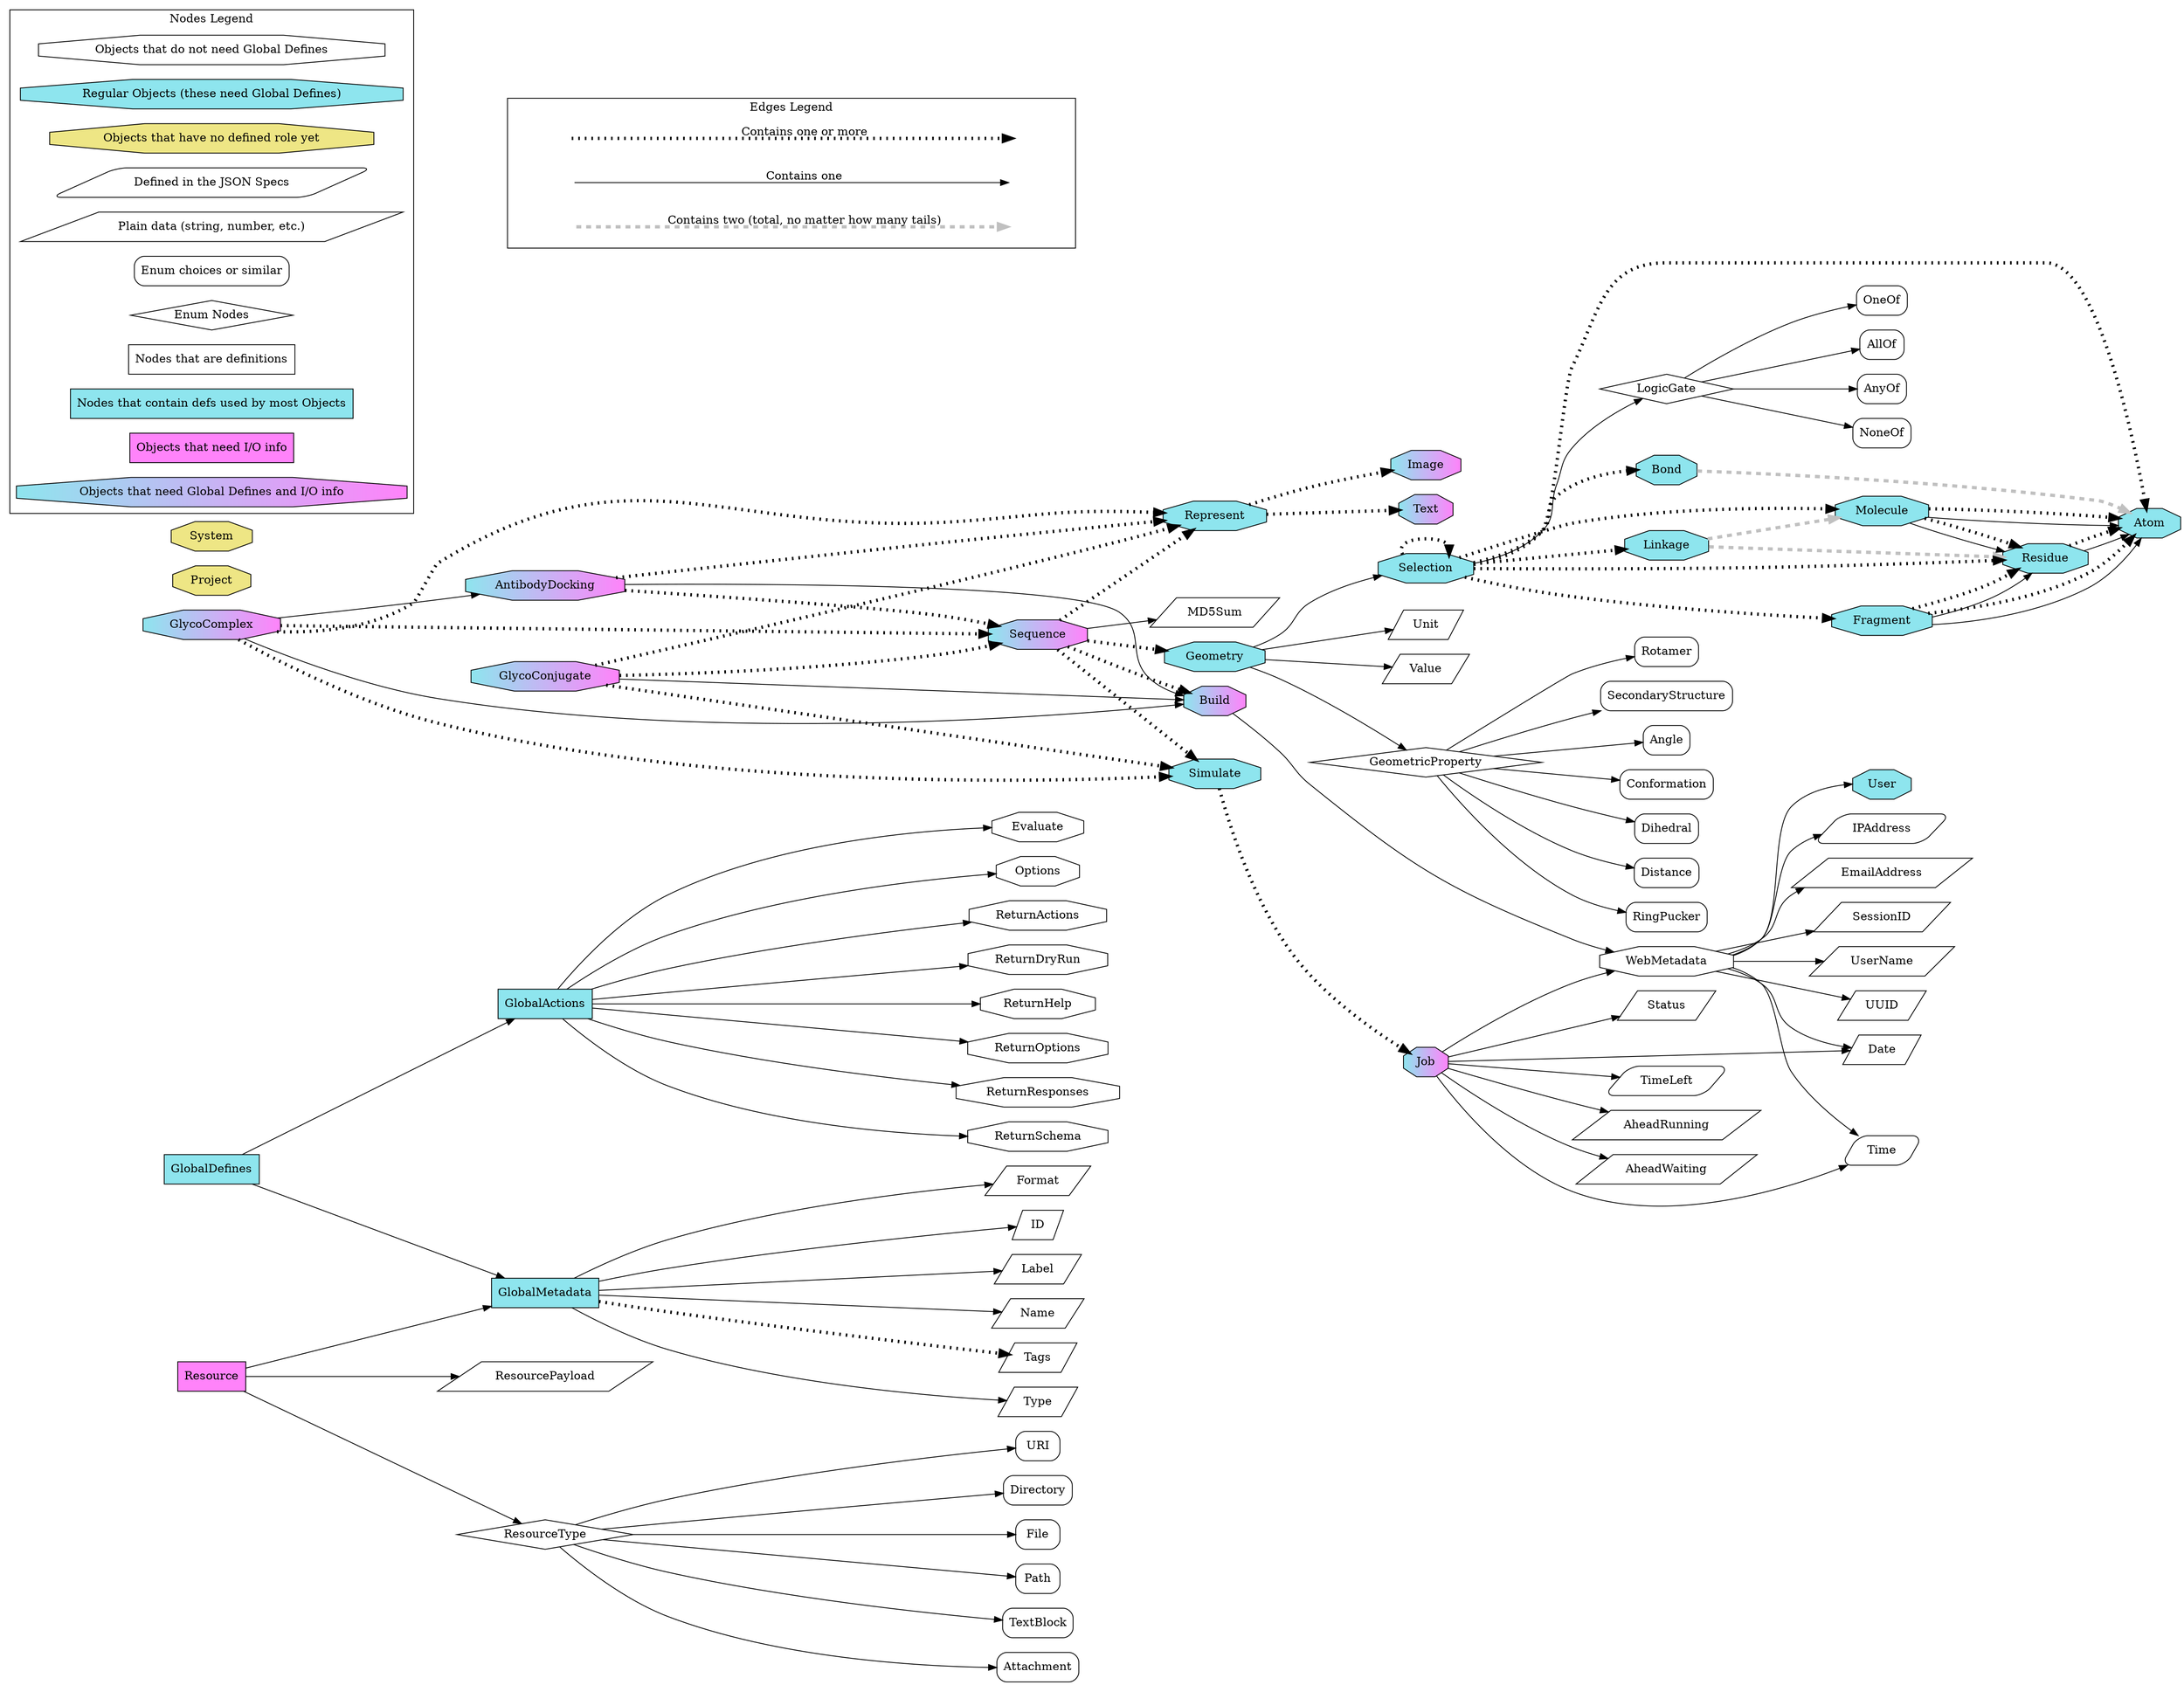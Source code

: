 digraph bigpicture {
  compound=true;
  rankdir=LR;

  node [ shape=star ]; // To make unspecified nodes obvious in the graph 

  // Objects that do not need Global Defines 
  Evaluate [ shape=octagon ];
  Options [ shape=octagon ];
  ReturnActions [ shape=octagon ];
  ReturnDryRun [ shape=octagon ];
  ReturnHelp [ shape=octagon ];
  ReturnOptions [ shape=octagon ];
  ReturnResponses [ shape=octagon ];
  ReturnSchema [ shape=octagon ];
  WebMetadata [ shape=octagon ];
  // Regular Objects (these need Global Defines) 
  Atom [ shape=octagon style=filled fillcolor="cadetblue2" ];
  Bond [ shape=octagon style=filled fillcolor="cadetblue2" ];
  Fragment [ shape=octagon style=filled fillcolor="cadetblue2" ];
  Geometry [ shape=octagon style=filled fillcolor="cadetblue2" ];
  Linkage [ shape=octagon style=filled fillcolor="cadetblue2" ];
  Molecule [ shape=octagon style=filled fillcolor="cadetblue2" ];
  Represent [ shape=octagon style=filled fillcolor="cadetblue2" ];
  Residue [ shape=octagon style=filled fillcolor="cadetblue2" ];
  Selection [ shape=octagon style=filled fillcolor="cadetblue2" ];
  Simulate [ shape=octagon style=filled fillcolor="cadetblue2" ];
  User [ shape=octagon style=filled fillcolor="cadetblue2" ];
  // Objects that have no defined role yet 
  Project [ shape=octagon style=filled fillcolor="khaki2" ];
  System [ shape=octagon style=filled fillcolor="khaki2" ];
  // Defined in the JSON Specs 
  IPAddress [ shape=parallelogram style="rounded" ];
  Time [ shape=parallelogram style="rounded" ];
  TimeLeft [ shape=parallelogram style="rounded" ];
  URI [ shape=parallelogram style="rounded" ];
  // Plain data (string, number, etc.) 
  AheadRunning [ shape=parallelogram ];
  AheadWaiting [ shape=parallelogram ];
  Date [ shape=parallelogram ];
  Directory [ shape=parallelogram ];
  EmailAddress [ shape=parallelogram ];
  File [ shape=parallelogram ];
  Format [ shape=parallelogram ];
  ID [ shape=parallelogram ];
  Label [ shape=parallelogram ];
  MD5Sum [ shape=parallelogram ];
  Name [ shape=parallelogram ];
  Path [ shape=parallelogram ];
  ResourcePayload [ shape=parallelogram ];
  SessionID [ shape=parallelogram ];
  Status [ shape=parallelogram ];
  Tags [ shape=parallelogram ];
  TextBlock [ shape=parallelogram ];
  Type [ shape=parallelogram ];
  Unit [ shape=parallelogram ];
  UserName [ shape=parallelogram ];
  UUID [ shape=parallelogram ];
  Value [ shape=parallelogram ];
  // Enum choices or similar 
  AllOf [ shape=rect style="rounded" ];
  AnyOf [ shape=rect style="rounded" ];
  Angle [ shape=rect style="rounded" ];
  Attachment [ shape=rect style="rounded" ];
  Conformation [ shape=rect style="rounded" ];
  Dihedral [ shape=rect style="rounded" ];
  Directory [ shape=rect style="rounded" ];
  Distance [ shape=rect style="rounded" ];
  File [ shape=rect style="rounded" ];
  NoneOf [ shape=rect style="rounded" ];
  OneOf [ shape=rect style="rounded" ];
  Path [ shape=rect style="rounded" ];
  RingPucker [ shape=rect style="rounded" ];
  Rotamer [ shape=rect style="rounded" ];
  SecondaryStructure [ shape=rect style="rounded" ];
  TextBlock [ shape=rect style="rounded" ];
  URI [ shape=rect style="rounded" ];
  // Enum Nodes 
  LogicGate [ shape=diamond ];
  GeometricProperty [ shape=diamond ];
  ResourceType [ shape=diamond ];
  // Nodes that are definitions 
  Resource [ shape=rect ];
  // Nodes that contain defs used by most Objects 
  GlobalDefines [ shape=rect style=filled fillcolor="cadetblue2" ];
  GlobalActions [ shape=rect style=filled fillcolor="cadetblue2" ];
  GlobalMetadata [ shape=rect style=filled fillcolor="cadetblue2" ];
  // Objects that need I/O info 
  Resource [ shape=rect style=filled fillcolor="orchid1" ];
  // Objects that need Global Defines and I/O info 
  AntibodyDocking [ shape=octagon style=filled fillcolor="cadetblue2:orchid1" ];
  Build [ shape=octagon style=filled fillcolor="cadetblue2:orchid1" ];
  GlycoComplex [ shape=octagon style=filled fillcolor="cadetblue2:orchid1" ];
  GlycoConjugate [ shape=octagon style=filled fillcolor="cadetblue2:orchid1" ];
  Image [ shape=octagon style=filled fillcolor="cadetblue2:orchid1" ];
  Job [ shape=octagon style=filled fillcolor="cadetblue2:orchid1" ];
  Sequence [ shape=octagon style=filled fillcolor="cadetblue2:orchid1" ];
  Text [ shape=octagon style=filled fillcolor="cadetblue2:orchid1" ];
  Fragment->Atom [ penwidth=1 ];
  Fragment->Residue [ penwidth=1 ];
  Molecule->Atom [ penwidth=1 ];
  Molecule->Residue [ penwidth=1 ];
  ResourceType->Attachment [ penwidth=1 ];
  ResourceType->Directory [ penwidth=1 ];
  ResourceType->File [ penwidth=1 ];
  ResourceType->Path [ penwidth=1 ];
  ResourceType->TextBlock [ penwidth=1 ];
  ResourceType->URI [ penwidth=1 ];
  Job->AheadRunning [ penwidth=1 ];
  Job->AheadWaiting [ penwidth=1 ];
  Job->Date [ penwidth=1 ];
  Job->Status [ penwidth=1 ];
  Job->Time [ penwidth=1 ];
  Job->TimeLeft [ penwidth=1 ];
  Job->WebMetadata [ penwidth=1 ];
  Residue->Atom [ penwidth=1 ];
  GeometricProperty->Angle [ penwidth=1 ];
  GeometricProperty->Conformation [ penwidth=1 ];
  GeometricProperty->Dihedral [ penwidth=1 ];
  GeometricProperty->Distance [ penwidth=1 ];
  GeometricProperty->Rotamer [ penwidth=1 ];
  GeometricProperty->RingPucker [ penwidth=1 ];
  GeometricProperty->SecondaryStructure [ penwidth=1 ];
  AntibodyDocking->Build [ penwidth=1 ];
  WebMetadata->EmailAddress [ penwidth=1 ];
  WebMetadata->Date [ penwidth=1 ];
  WebMetadata->IPAddress [ penwidth=1 ];
  WebMetadata->SessionID [ penwidth=1 ];
  WebMetadata->Time [ penwidth=1 ];
  WebMetadata->User [ penwidth=1 ];
  WebMetadata->UserName [ penwidth=1 ];
  WebMetadata->UUID [ penwidth=1 ];
  Sequence->MD5Sum [ penwidth=1 ];
  LogicGate->AllOf [ penwidth=1 ];
  LogicGate->OneOf [ penwidth=1 ];
  LogicGate->AnyOf [ penwidth=1 ];
  LogicGate->NoneOf [ penwidth=1 ];
  GlycoComplex->AntibodyDocking [ penwidth=1 ];
  GlycoComplex->Build [ penwidth=1 ];
  Build->WebMetadata [ penwidth=1 ];
  GlobalDefines->GlobalActions [ penwidth=1 ];
  GlobalDefines->GlobalMetadata [ penwidth=1 ];
  GlobalActions->Evaluate [ penwidth=1 ];
  GlobalActions->Options [ penwidth=1 ];
  GlobalActions->ReturnActions [ penwidth=1 ];
  GlobalActions->ReturnDryRun [ penwidth=1 ];
  GlobalActions->ReturnHelp [ penwidth=1 ];
  GlobalActions->ReturnOptions [ penwidth=1 ];
  GlobalActions->ReturnResponses [ penwidth=1 ];
  GlobalActions->ReturnSchema [ penwidth=1 ];
  Geometry->GeometricProperty [ penwidth=1 ];
  Geometry->Selection [ penwidth=1 ];
  Geometry->Unit [ penwidth=1 ];
  Geometry->Value [ penwidth=1 ];
  Selection->LogicGate [ penwidth=1 ];
  Resource->ResourcePayload [ penwidth=1 ];
  Resource->ResourceType [ penwidth=1 ];
  Resource->GlobalMetadata [ penwidth=1 ];
  GlycoConjugate->Build [ penwidth=1 ];
  GlobalMetadata->Format [ penwidth=1 ];
  GlobalMetadata->ID [ penwidth=1 ];
  GlobalMetadata->Label [ penwidth=1 ];
  GlobalMetadata->Name [ penwidth=1 ];
  GlobalMetadata->Type [ penwidth=1 ];
  Linkage->Molecule [ penwidth=4 color="gray" style="dashed" ];
  Linkage->Residue [ penwidth=4 color="gray" style="dashed" ];
  Bond->Atom [ penwidth=4 color="gray" style="dashed" ];
  Fragment->Atom [ penwidth=4 style="dotted" ];
  Fragment->Residue [ penwidth=4 style="dotted" ];
  Molecule->Atom [ penwidth=4 style="dotted" ];
  Molecule->Residue [ penwidth=4 style="dotted" ];
  Represent->Image [ penwidth=4 style="dotted" ];
  Represent->Text [ penwidth=4 style="dotted" ];
  Residue->Atom [ penwidth=4 style="dotted" ];
  AntibodyDocking->Represent [ penwidth=4 style="dotted" ];
  AntibodyDocking->Sequence [ penwidth=4 style="dotted" ];
  Sequence->Build [ penwidth=4 style="dotted" ];
  Sequence->Geometry [ penwidth=4 style="dotted" ];
  Sequence->Represent [ penwidth=4 style="dotted" ];
  Sequence->Simulate [ penwidth=4 style="dotted" ];
  GlycoComplex->Represent [ penwidth=4 style="dotted" ];
  GlycoComplex->Sequence [ penwidth=4 style="dotted" ];
  GlycoComplex->Simulate [ penwidth=4 style="dotted" ];
  Selection->Atom [ penwidth=4 style="dotted" ];
  Selection->Bond [ penwidth=4 style="dotted" ];
  Selection->Fragment [ penwidth=4 style="dotted" ];
  Selection->Linkage [ penwidth=4 style="dotted" ];
  Selection->Molecule [ penwidth=4 style="dotted" ];
  Selection->Residue [ penwidth=4 style="dotted" ];
  Selection->Selection [ penwidth=4 style="dotted" ];
  Simulate->Job [ penwidth=4 style="dotted" ];
  GlycoConjugate->Represent [ penwidth=4 style="dotted" ];
  GlycoConjugate->Sequence [ penwidth=4 style="dotted" ];
  GlycoConjugate->Simulate [ penwidth=4 style="dotted" ];
  GlobalMetadata->Tags [ penwidth=4 style="dotted" ];


  subgraph cluster_0 {
    label="Nodes Legend"; 
  NoGlobalsObjectNodes [ shape=octagon label="Objects that do not need Global Defines" ];
  RegularObjectNodes [ shape=octagon style=filled fillcolor="cadetblue2" label="Regular Objects (these need Global Defines)" ];
  UnassignedObjectNodes [ shape=octagon style=filled fillcolor="khaki2" label="Objects that have no defined role yet" ];
  JSONInternalNodes [ shape=parallelogram style="rounded" label="Defined in the JSON Specs" ];
  DataNodes [ shape=parallelogram label="Plain data (string, number, etc.)" ];
  StubNodes [ shape=rect style="rounded" label="Enum choices or similar" ];
  EnumNodes [ shape=diamond label="Enum Nodes" ];
  DefinitionNodes [ shape=rect label="Nodes that are definitions" ];
  GlobalDefinitionNodes [ shape=rect style=filled fillcolor="cadetblue2" label="Nodes that contain defs used by most Objects" ];
  InputOutputObjectNodes [ shape=rect style=filled fillcolor="orchid1" label="Objects that need I/O info" ];
  IOAndGlobalObjectNodes [ shape=octagon style=filled fillcolor="cadetblue2:orchid1" label="Objects that need Global Defines and I/O info" ];
  } 

  subgraph cluster_1 {
    label="Edges Legend"; 
  Multi1 [ shape=none style=invis ] ; 
  Multi2 [ shape=none style=invis ] ; 
  Multi1->Multi2 [ penwidth=4 style="dotted" label="Contains one or more" ] ; 
  Single1 [ shape=none style=invis ] ; 
  Single2 [ shape=none style=invis ] ; 
  Single1->Single2 [ penwidth=1 label="Contains one" ] ; 
  Double1 [ shape=none style=invis ] ; 
  Double2 [ shape=none style=invis ] ; 
  Double1->Double2 [ penwidth=4 color="gray" style="dashed" label="Contains two (total, no matter how many tails)" ] ; 
  } 

  DataNodes->Double1 [ style=invis ];

}

